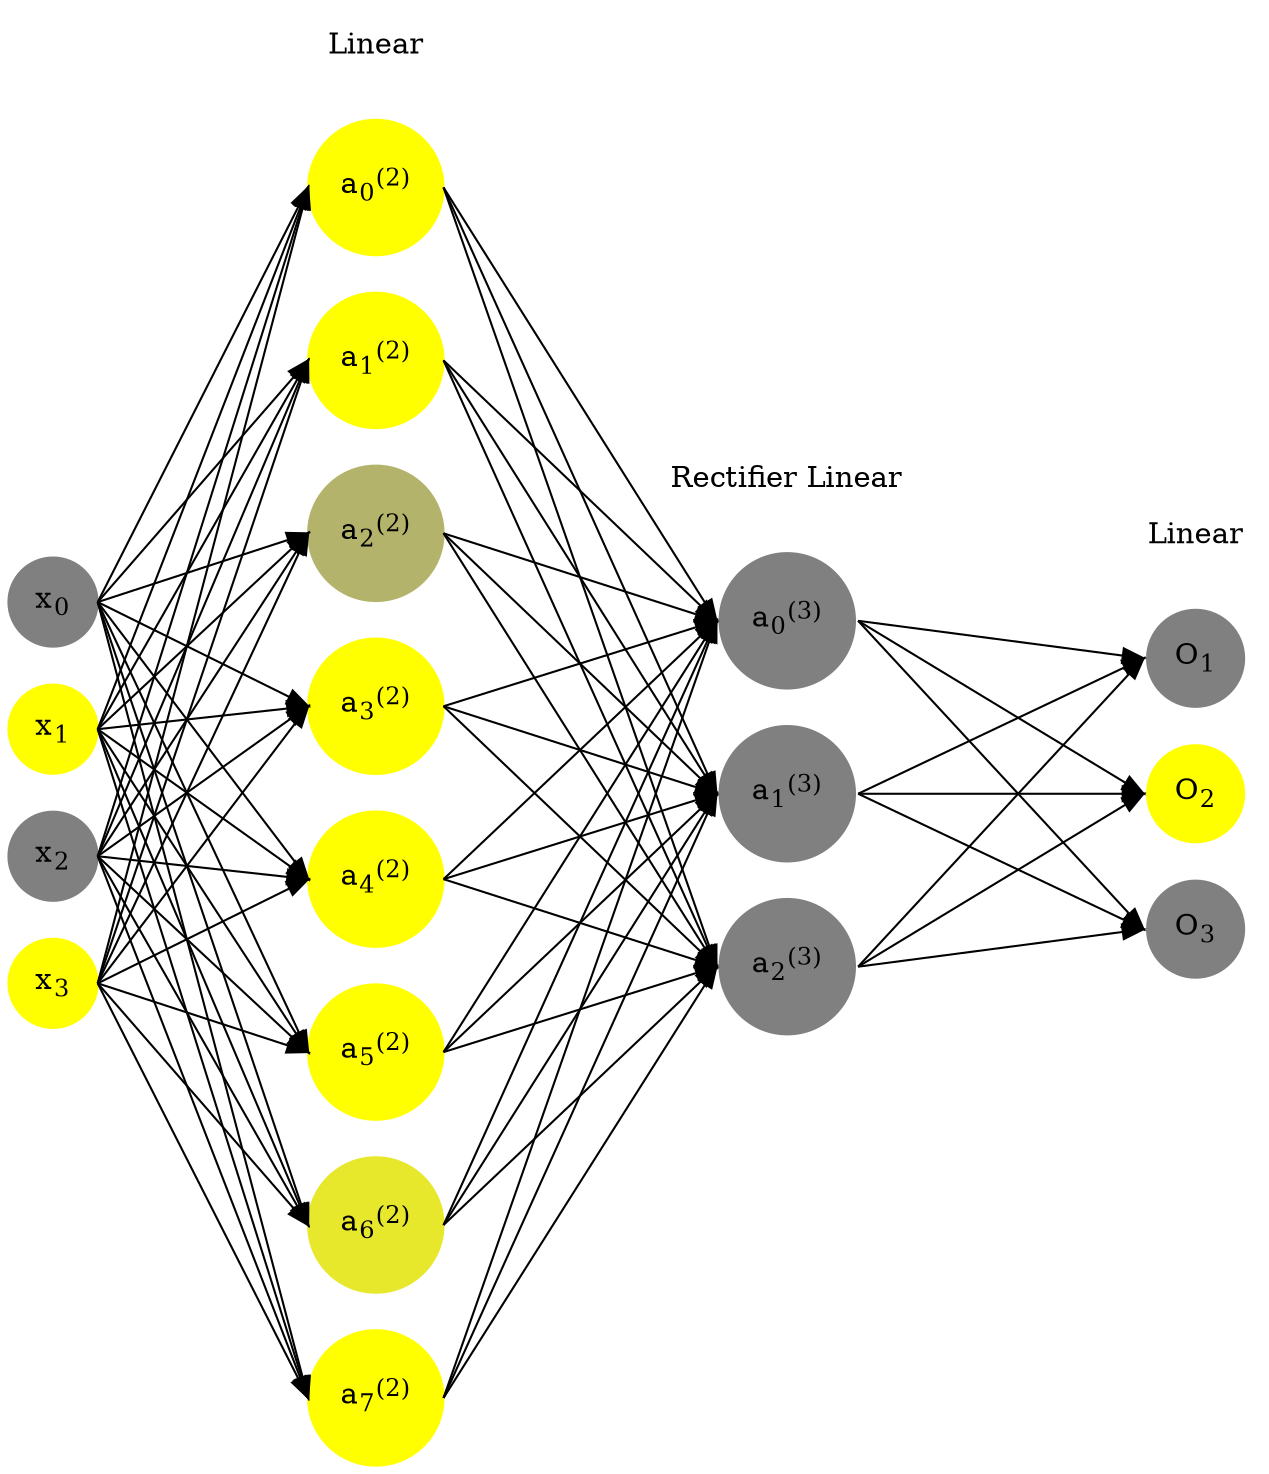 digraph G {
	rankdir = LR;
	splines=false;
	edge[style=invis];
	ranksep= 1.4;
	{
	node [shape=circle, color="0.1667, 0.0, 0.5", style=filled, fillcolor="0.1667, 0.0, 0.5"];
	x0 [label=<x<sub>0</sub>>];
	}
	{
	node [shape=circle, color="0.1667, 1.0, 1.0", style=filled, fillcolor="0.1667, 1.0, 1.0"];
	x1 [label=<x<sub>1</sub>>];
	}
	{
	node [shape=circle, color="0.1667, 0.0, 0.5", style=filled, fillcolor="0.1667, 0.0, 0.5"];
	x2 [label=<x<sub>2</sub>>];
	}
	{
	node [shape=circle, color="0.1667, 1.0, 1.0", style=filled, fillcolor="0.1667, 1.0, 1.0"];
	x3 [label=<x<sub>3</sub>>];
	}
	{
	node [shape=circle, color="0.1667, 1.289157, 1.144579", style=filled, fillcolor="0.1667, 1.289157, 1.144579"];
	a02 [label=<a<sub>0</sub><sup>(2)</sup>>];
	}
	{
	node [shape=circle, color="0.1667, 2.337092, 1.668546", style=filled, fillcolor="0.1667, 2.337092, 1.668546"];
	a12 [label=<a<sub>1</sub><sup>(2)</sup>>];
	}
	{
	node [shape=circle, color="0.1667, 0.402542, 0.701271", style=filled, fillcolor="0.1667, 0.402542, 0.701271"];
	a22 [label=<a<sub>2</sub><sup>(2)</sup>>];
	}
	{
	node [shape=circle, color="0.1667, 1.085465, 1.042732", style=filled, fillcolor="0.1667, 1.085465, 1.042732"];
	a32 [label=<a<sub>3</sub><sup>(2)</sup>>];
	}
	{
	node [shape=circle, color="0.1667, 1.234265, 1.117132", style=filled, fillcolor="0.1667, 1.234265, 1.117132"];
	a42 [label=<a<sub>4</sub><sup>(2)</sup>>];
	}
	{
	node [shape=circle, color="0.1667, 1.525314, 1.262657", style=filled, fillcolor="0.1667, 1.525314, 1.262657"];
	a52 [label=<a<sub>5</sub><sup>(2)</sup>>];
	}
	{
	node [shape=circle, color="0.1667, 0.808020, 0.904010", style=filled, fillcolor="0.1667, 0.808020, 0.904010"];
	a62 [label=<a<sub>6</sub><sup>(2)</sup>>];
	}
	{
	node [shape=circle, color="0.1667, 1.925279, 1.462640", style=filled, fillcolor="0.1667, 1.925279, 1.462640"];
	a72 [label=<a<sub>7</sub><sup>(2)</sup>>];
	}
	{
	node [shape=circle, color="0.1667, 0.000000, 0.500000", style=filled, fillcolor="0.1667, 0.000000, 0.500000"];
	a03 [label=<a<sub>0</sub><sup>(3)</sup>>];
	}
	{
	node [shape=circle, color="0.1667, 0.000000, 0.500000", style=filled, fillcolor="0.1667, 0.000000, 0.500000"];
	a13 [label=<a<sub>1</sub><sup>(3)</sup>>];
	}
	{
	node [shape=circle, color="0.1667, 0.000000, 0.500000", style=filled, fillcolor="0.1667, 0.000000, 0.500000"];
	a23 [label=<a<sub>2</sub><sup>(3)</sup>>];
	}
	{
	node [shape=circle, color="0.1667, 0.0, 0.5", style=filled, fillcolor="0.1667, 0.0, 0.5"];
	O1 [label=<O<sub>1</sub>>];
	}
	{
	node [shape=circle, color="0.1667, 1.0, 1.0", style=filled, fillcolor="0.1667, 1.0, 1.0"];
	O2 [label=<O<sub>2</sub>>];
	}
	{
	node [shape=circle, color="0.1667, 0.0, 0.5", style=filled, fillcolor="0.1667, 0.0, 0.5"];
	O3 [label=<O<sub>3</sub>>];
	}
	{
	rank=same;
	x0->x1->x2->x3;
	}
	{
	rank=same;
	a02->a12->a22->a32->a42->a52->a62->a72;
	}
	{
	rank=same;
	a03->a13->a23;
	}
	{
	rank=same;
	O1->O2->O3;
	}
	l1 [shape=plaintext,label="Linear"];
	l1->a02;
	{rank=same; l1;a02};
	l2 [shape=plaintext,label="Rectifier Linear"];
	l2->a03;
	{rank=same; l2;a03};
	l3 [shape=plaintext,label="Linear"];
	l3->O1;
	{rank=same; l3;O1};
edge[style=solid, tailport=e, headport=w];
	{x0;x1;x2;x3} -> {a02;a12;a22;a32;a42;a52;a62;a72};
	{a02;a12;a22;a32;a42;a52;a62;a72} -> {a03;a13;a23};
	{a03;a13;a23} -> {O1,O2,O3};
}